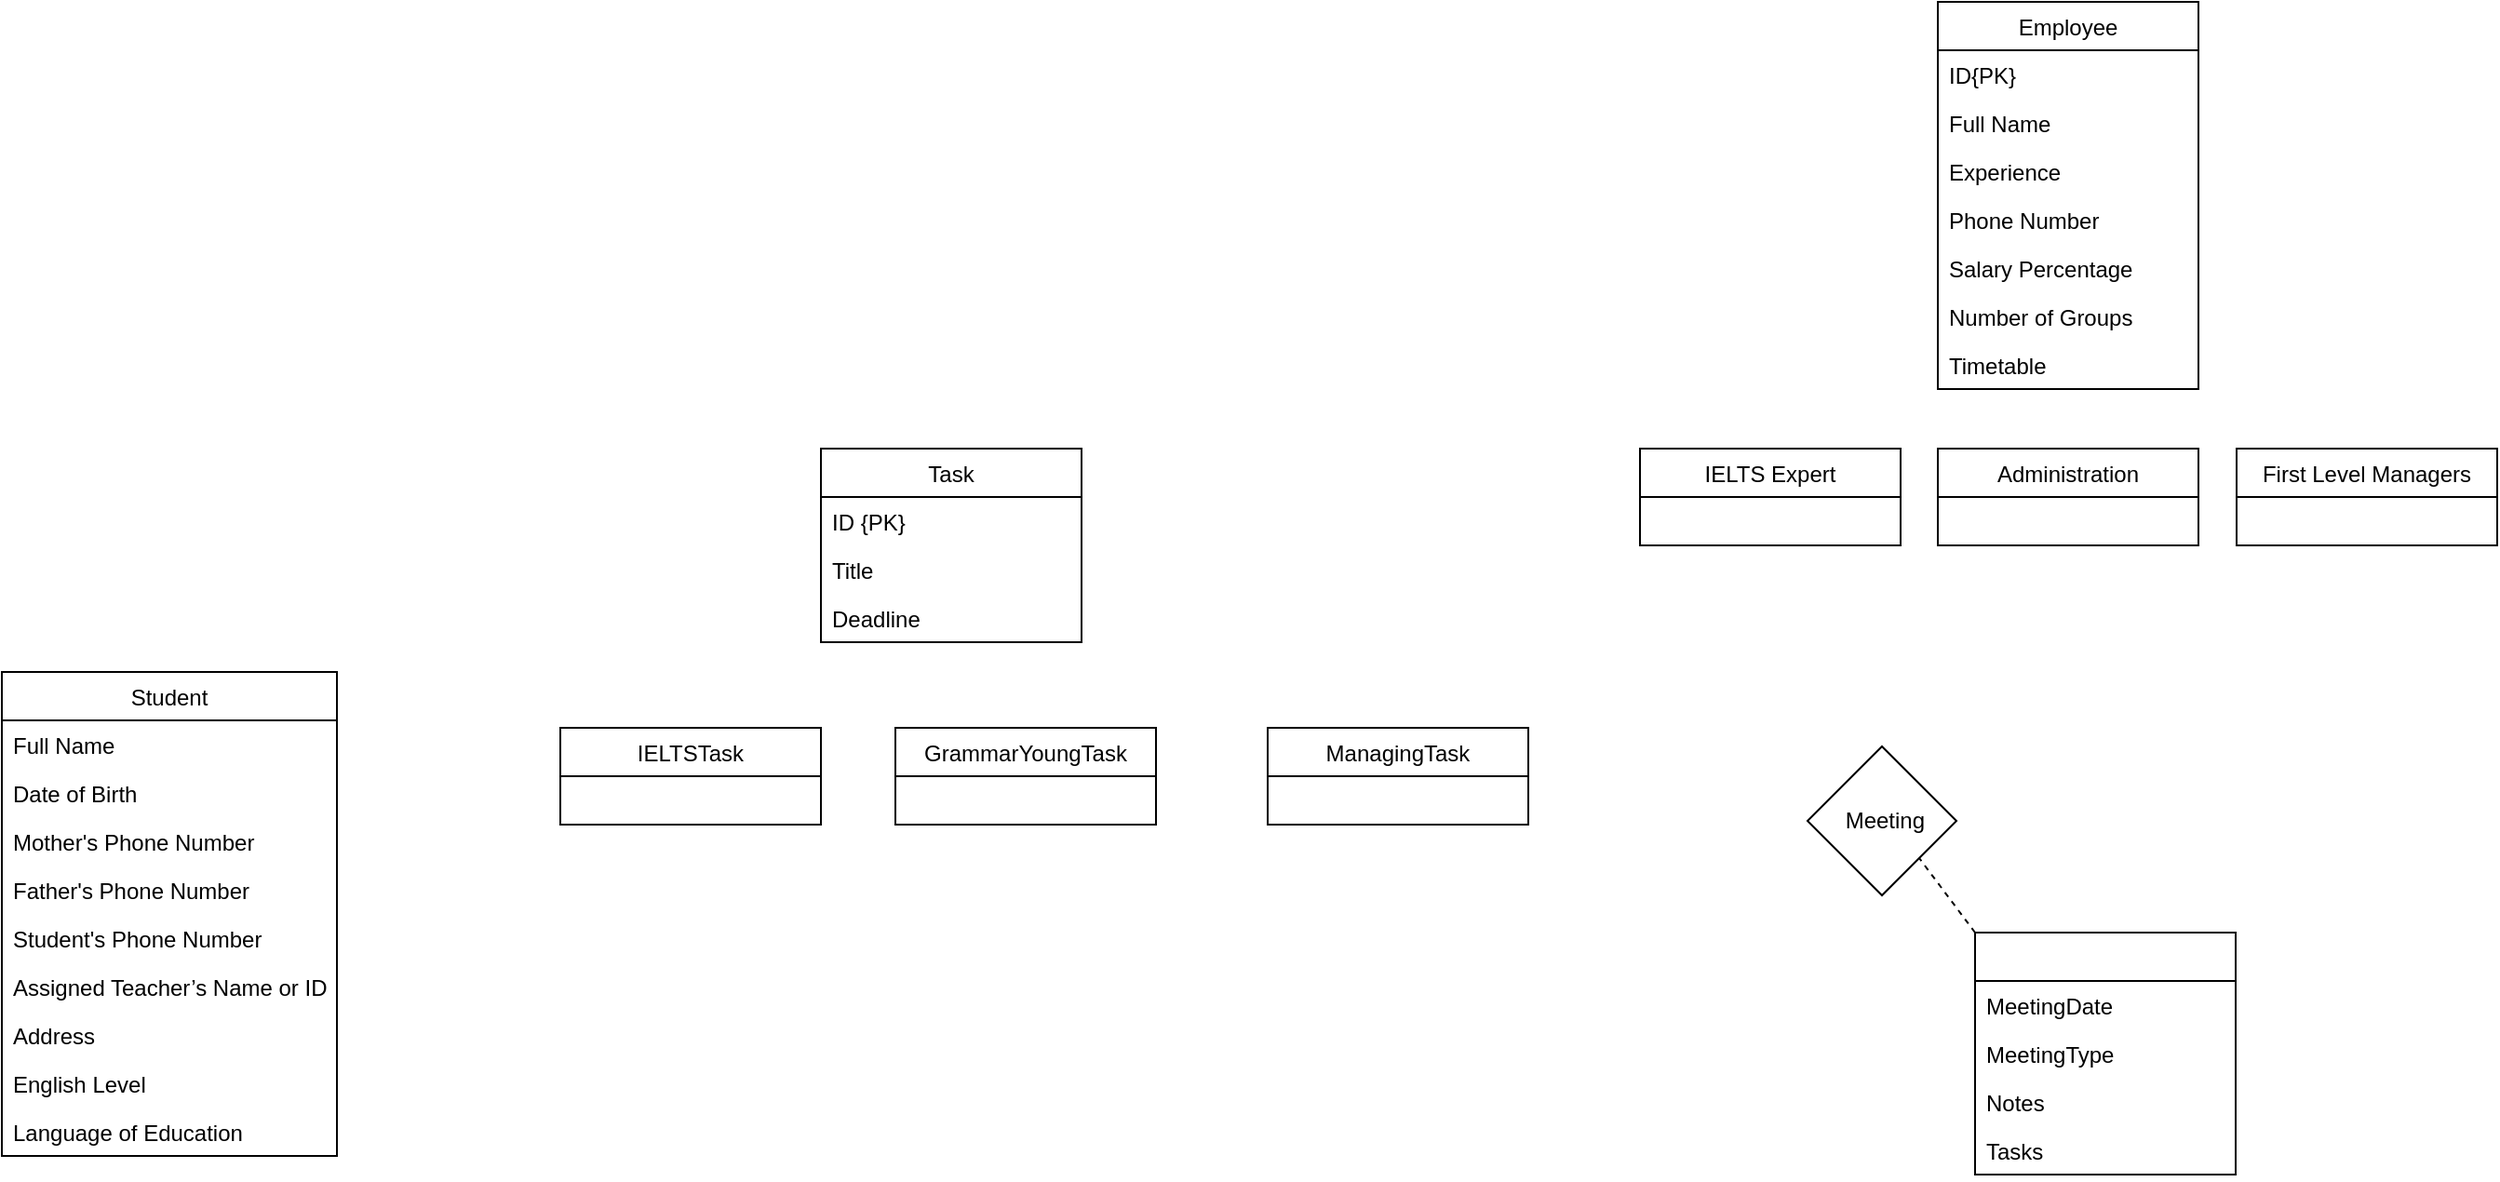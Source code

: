 <mxfile version="15.3.7" type="github">
  <diagram id="M4Xhn0rBgPrTl_8bc3lY" name="Page-1">
    <mxGraphModel dx="1447" dy="1919" grid="1" gridSize="10" guides="1" tooltips="1" connect="1" arrows="1" fold="1" page="1" pageScale="1" pageWidth="827" pageHeight="1169" math="0" shadow="0">
      <root>
        <mxCell id="0" />
        <mxCell id="1" parent="0" />
        <mxCell id="coNjwjQMjVHrAwpzzyyv-1" value="Student" style="swimlane;fontStyle=0;childLayout=stackLayout;horizontal=1;startSize=26;fillColor=none;horizontalStack=0;resizeParent=1;resizeParentMax=0;resizeLast=0;collapsible=1;marginBottom=0;" vertex="1" parent="1">
          <mxGeometry x="40" y="200" width="180" height="260" as="geometry" />
        </mxCell>
        <mxCell id="coNjwjQMjVHrAwpzzyyv-2" value="Full Name" style="text;strokeColor=none;fillColor=none;align=left;verticalAlign=top;spacingLeft=4;spacingRight=4;overflow=hidden;rotatable=0;points=[[0,0.5],[1,0.5]];portConstraint=eastwest;" vertex="1" parent="coNjwjQMjVHrAwpzzyyv-1">
          <mxGeometry y="26" width="180" height="26" as="geometry" />
        </mxCell>
        <mxCell id="coNjwjQMjVHrAwpzzyyv-3" value="Date of Birth" style="text;strokeColor=none;fillColor=none;align=left;verticalAlign=top;spacingLeft=4;spacingRight=4;overflow=hidden;rotatable=0;points=[[0,0.5],[1,0.5]];portConstraint=eastwest;" vertex="1" parent="coNjwjQMjVHrAwpzzyyv-1">
          <mxGeometry y="52" width="180" height="26" as="geometry" />
        </mxCell>
        <mxCell id="coNjwjQMjVHrAwpzzyyv-4" value="Mother&#39;s Phone Number" style="text;strokeColor=none;fillColor=none;align=left;verticalAlign=top;spacingLeft=4;spacingRight=4;overflow=hidden;rotatable=0;points=[[0,0.5],[1,0.5]];portConstraint=eastwest;" vertex="1" parent="coNjwjQMjVHrAwpzzyyv-1">
          <mxGeometry y="78" width="180" height="26" as="geometry" />
        </mxCell>
        <mxCell id="coNjwjQMjVHrAwpzzyyv-5" value="Father&#39;s Phone Number" style="text;strokeColor=none;fillColor=none;align=left;verticalAlign=top;spacingLeft=4;spacingRight=4;overflow=hidden;rotatable=0;points=[[0,0.5],[1,0.5]];portConstraint=eastwest;" vertex="1" parent="coNjwjQMjVHrAwpzzyyv-1">
          <mxGeometry y="104" width="180" height="26" as="geometry" />
        </mxCell>
        <mxCell id="coNjwjQMjVHrAwpzzyyv-6" value="Student&#39;s Phone Number" style="text;strokeColor=none;fillColor=none;align=left;verticalAlign=top;spacingLeft=4;spacingRight=4;overflow=hidden;rotatable=0;points=[[0,0.5],[1,0.5]];portConstraint=eastwest;" vertex="1" parent="coNjwjQMjVHrAwpzzyyv-1">
          <mxGeometry y="130" width="180" height="26" as="geometry" />
        </mxCell>
        <mxCell id="coNjwjQMjVHrAwpzzyyv-7" value="Assigned Teacher’s Name or ID " style="text;strokeColor=none;fillColor=none;align=left;verticalAlign=top;spacingLeft=4;spacingRight=4;overflow=hidden;rotatable=0;points=[[0,0.5],[1,0.5]];portConstraint=eastwest;" vertex="1" parent="coNjwjQMjVHrAwpzzyyv-1">
          <mxGeometry y="156" width="180" height="26" as="geometry" />
        </mxCell>
        <mxCell id="coNjwjQMjVHrAwpzzyyv-8" value="Address" style="text;strokeColor=none;fillColor=none;align=left;verticalAlign=top;spacingLeft=4;spacingRight=4;overflow=hidden;rotatable=0;points=[[0,0.5],[1,0.5]];portConstraint=eastwest;" vertex="1" parent="coNjwjQMjVHrAwpzzyyv-1">
          <mxGeometry y="182" width="180" height="26" as="geometry" />
        </mxCell>
        <mxCell id="coNjwjQMjVHrAwpzzyyv-9" value="English Level" style="text;strokeColor=none;fillColor=none;align=left;verticalAlign=top;spacingLeft=4;spacingRight=4;overflow=hidden;rotatable=0;points=[[0,0.5],[1,0.5]];portConstraint=eastwest;" vertex="1" parent="coNjwjQMjVHrAwpzzyyv-1">
          <mxGeometry y="208" width="180" height="26" as="geometry" />
        </mxCell>
        <mxCell id="coNjwjQMjVHrAwpzzyyv-10" value="Language of Education" style="text;strokeColor=none;fillColor=none;align=left;verticalAlign=top;spacingLeft=4;spacingRight=4;overflow=hidden;rotatable=0;points=[[0,0.5],[1,0.5]];portConstraint=eastwest;" vertex="1" parent="coNjwjQMjVHrAwpzzyyv-1">
          <mxGeometry y="234" width="180" height="26" as="geometry" />
        </mxCell>
        <mxCell id="coNjwjQMjVHrAwpzzyyv-11" value="IELTSTask" style="swimlane;fontStyle=0;childLayout=stackLayout;horizontal=1;startSize=26;fillColor=none;horizontalStack=0;resizeParent=1;resizeParentMax=0;resizeLast=0;collapsible=1;marginBottom=0;" vertex="1" parent="1">
          <mxGeometry x="340" y="230" width="140" height="52" as="geometry" />
        </mxCell>
        <mxCell id="coNjwjQMjVHrAwpzzyyv-15" value="GrammarYoungTask" style="swimlane;fontStyle=0;childLayout=stackLayout;horizontal=1;startSize=26;fillColor=none;horizontalStack=0;resizeParent=1;resizeParentMax=0;resizeLast=0;collapsible=1;marginBottom=0;" vertex="1" parent="1">
          <mxGeometry x="520" y="230" width="140" height="52" as="geometry" />
        </mxCell>
        <mxCell id="coNjwjQMjVHrAwpzzyyv-16" value="ManagingTask" style="swimlane;fontStyle=0;childLayout=stackLayout;horizontal=1;startSize=26;fillColor=none;horizontalStack=0;resizeParent=1;resizeParentMax=0;resizeLast=0;collapsible=1;marginBottom=0;" vertex="1" parent="1">
          <mxGeometry x="720" y="230" width="140" height="52" as="geometry" />
        </mxCell>
        <mxCell id="coNjwjQMjVHrAwpzzyyv-17" value="Task" style="swimlane;fontStyle=0;childLayout=stackLayout;horizontal=1;startSize=26;fillColor=none;horizontalStack=0;resizeParent=1;resizeParentMax=0;resizeLast=0;collapsible=1;marginBottom=0;" vertex="1" parent="1">
          <mxGeometry x="480" y="80" width="140" height="104" as="geometry" />
        </mxCell>
        <mxCell id="coNjwjQMjVHrAwpzzyyv-18" value="ID {PK}" style="text;strokeColor=none;fillColor=none;align=left;verticalAlign=top;spacingLeft=4;spacingRight=4;overflow=hidden;rotatable=0;points=[[0,0.5],[1,0.5]];portConstraint=eastwest;" vertex="1" parent="coNjwjQMjVHrAwpzzyyv-17">
          <mxGeometry y="26" width="140" height="26" as="geometry" />
        </mxCell>
        <mxCell id="coNjwjQMjVHrAwpzzyyv-19" value="Title" style="text;strokeColor=none;fillColor=none;align=left;verticalAlign=top;spacingLeft=4;spacingRight=4;overflow=hidden;rotatable=0;points=[[0,0.5],[1,0.5]];portConstraint=eastwest;" vertex="1" parent="coNjwjQMjVHrAwpzzyyv-17">
          <mxGeometry y="52" width="140" height="26" as="geometry" />
        </mxCell>
        <mxCell id="coNjwjQMjVHrAwpzzyyv-20" value="Deadline" style="text;strokeColor=none;fillColor=none;align=left;verticalAlign=top;spacingLeft=4;spacingRight=4;overflow=hidden;rotatable=0;points=[[0,0.5],[1,0.5]];portConstraint=eastwest;" vertex="1" parent="coNjwjQMjVHrAwpzzyyv-17">
          <mxGeometry y="78" width="140" height="26" as="geometry" />
        </mxCell>
        <mxCell id="coNjwjQMjVHrAwpzzyyv-21" value="Employee" style="swimlane;fontStyle=0;childLayout=stackLayout;horizontal=1;startSize=26;fillColor=none;horizontalStack=0;resizeParent=1;resizeParentMax=0;resizeLast=0;collapsible=1;marginBottom=0;" vertex="1" parent="1">
          <mxGeometry x="1080" y="-160" width="140" height="208" as="geometry" />
        </mxCell>
        <mxCell id="coNjwjQMjVHrAwpzzyyv-22" value="ID{PK}" style="text;strokeColor=none;fillColor=none;align=left;verticalAlign=top;spacingLeft=4;spacingRight=4;overflow=hidden;rotatable=0;points=[[0,0.5],[1,0.5]];portConstraint=eastwest;" vertex="1" parent="coNjwjQMjVHrAwpzzyyv-21">
          <mxGeometry y="26" width="140" height="26" as="geometry" />
        </mxCell>
        <mxCell id="coNjwjQMjVHrAwpzzyyv-23" value="Full Name" style="text;strokeColor=none;fillColor=none;align=left;verticalAlign=top;spacingLeft=4;spacingRight=4;overflow=hidden;rotatable=0;points=[[0,0.5],[1,0.5]];portConstraint=eastwest;" vertex="1" parent="coNjwjQMjVHrAwpzzyyv-21">
          <mxGeometry y="52" width="140" height="26" as="geometry" />
        </mxCell>
        <mxCell id="coNjwjQMjVHrAwpzzyyv-24" value="Experience" style="text;strokeColor=none;fillColor=none;align=left;verticalAlign=top;spacingLeft=4;spacingRight=4;overflow=hidden;rotatable=0;points=[[0,0.5],[1,0.5]];portConstraint=eastwest;" vertex="1" parent="coNjwjQMjVHrAwpzzyyv-21">
          <mxGeometry y="78" width="140" height="26" as="geometry" />
        </mxCell>
        <mxCell id="coNjwjQMjVHrAwpzzyyv-25" value="Phone Number" style="text;strokeColor=none;fillColor=none;align=left;verticalAlign=top;spacingLeft=4;spacingRight=4;overflow=hidden;rotatable=0;points=[[0,0.5],[1,0.5]];portConstraint=eastwest;" vertex="1" parent="coNjwjQMjVHrAwpzzyyv-21">
          <mxGeometry y="104" width="140" height="26" as="geometry" />
        </mxCell>
        <mxCell id="coNjwjQMjVHrAwpzzyyv-26" value="Salary Percentage" style="text;strokeColor=none;fillColor=none;align=left;verticalAlign=top;spacingLeft=4;spacingRight=4;overflow=hidden;rotatable=0;points=[[0,0.5],[1,0.5]];portConstraint=eastwest;" vertex="1" parent="coNjwjQMjVHrAwpzzyyv-21">
          <mxGeometry y="130" width="140" height="26" as="geometry" />
        </mxCell>
        <mxCell id="coNjwjQMjVHrAwpzzyyv-27" value="Number of Groups" style="text;strokeColor=none;fillColor=none;align=left;verticalAlign=top;spacingLeft=4;spacingRight=4;overflow=hidden;rotatable=0;points=[[0,0.5],[1,0.5]];portConstraint=eastwest;" vertex="1" parent="coNjwjQMjVHrAwpzzyyv-21">
          <mxGeometry y="156" width="140" height="26" as="geometry" />
        </mxCell>
        <mxCell id="coNjwjQMjVHrAwpzzyyv-28" value="Timetable" style="text;strokeColor=none;fillColor=none;align=left;verticalAlign=top;spacingLeft=4;spacingRight=4;overflow=hidden;rotatable=0;points=[[0,0.5],[1,0.5]];portConstraint=eastwest;" vertex="1" parent="coNjwjQMjVHrAwpzzyyv-21">
          <mxGeometry y="182" width="140" height="26" as="geometry" />
        </mxCell>
        <mxCell id="coNjwjQMjVHrAwpzzyyv-33" value="IELTS Expert" style="swimlane;fontStyle=0;childLayout=stackLayout;horizontal=1;startSize=26;fillColor=none;horizontalStack=0;resizeParent=1;resizeParentMax=0;resizeLast=0;collapsible=1;marginBottom=0;" vertex="1" parent="1">
          <mxGeometry x="920" y="80" width="140" height="52" as="geometry" />
        </mxCell>
        <mxCell id="coNjwjQMjVHrAwpzzyyv-37" value="Administration" style="swimlane;fontStyle=0;childLayout=stackLayout;horizontal=1;startSize=26;fillColor=none;horizontalStack=0;resizeParent=1;resizeParentMax=0;resizeLast=0;collapsible=1;marginBottom=0;" vertex="1" parent="1">
          <mxGeometry x="1080" y="80" width="140" height="52" as="geometry" />
        </mxCell>
        <mxCell id="coNjwjQMjVHrAwpzzyyv-38" value="First Level Managers" style="swimlane;fontStyle=0;childLayout=stackLayout;horizontal=1;startSize=26;fillColor=none;horizontalStack=0;resizeParent=1;resizeParentMax=0;resizeLast=0;collapsible=1;marginBottom=0;" vertex="1" parent="1">
          <mxGeometry x="1240.5" y="80" width="140" height="52" as="geometry" />
        </mxCell>
        <mxCell id="coNjwjQMjVHrAwpzzyyv-39" value="&amp;nbsp;Meeting" style="rhombus;whiteSpace=wrap;html=1;" vertex="1" parent="1">
          <mxGeometry x="1010" y="240" width="80" height="80" as="geometry" />
        </mxCell>
        <mxCell id="coNjwjQMjVHrAwpzzyyv-41" value="" style="swimlane;fontStyle=0;childLayout=stackLayout;horizontal=1;startSize=26;fillColor=none;horizontalStack=0;resizeParent=1;resizeParentMax=0;resizeLast=0;collapsible=1;marginBottom=0;" vertex="1" parent="1">
          <mxGeometry x="1100" y="340" width="140" height="130" as="geometry" />
        </mxCell>
        <mxCell id="coNjwjQMjVHrAwpzzyyv-42" value="MeetingDate" style="text;strokeColor=none;fillColor=none;align=left;verticalAlign=top;spacingLeft=4;spacingRight=4;overflow=hidden;rotatable=0;points=[[0,0.5],[1,0.5]];portConstraint=eastwest;" vertex="1" parent="coNjwjQMjVHrAwpzzyyv-41">
          <mxGeometry y="26" width="140" height="26" as="geometry" />
        </mxCell>
        <mxCell id="coNjwjQMjVHrAwpzzyyv-43" value="MeetingType" style="text;strokeColor=none;fillColor=none;align=left;verticalAlign=top;spacingLeft=4;spacingRight=4;overflow=hidden;rotatable=0;points=[[0,0.5],[1,0.5]];portConstraint=eastwest;" vertex="1" parent="coNjwjQMjVHrAwpzzyyv-41">
          <mxGeometry y="52" width="140" height="26" as="geometry" />
        </mxCell>
        <mxCell id="coNjwjQMjVHrAwpzzyyv-44" value="Notes" style="text;strokeColor=none;fillColor=none;align=left;verticalAlign=top;spacingLeft=4;spacingRight=4;overflow=hidden;rotatable=0;points=[[0,0.5],[1,0.5]];portConstraint=eastwest;" vertex="1" parent="coNjwjQMjVHrAwpzzyyv-41">
          <mxGeometry y="78" width="140" height="26" as="geometry" />
        </mxCell>
        <mxCell id="coNjwjQMjVHrAwpzzyyv-45" value="Tasks" style="text;strokeColor=none;fillColor=none;align=left;verticalAlign=top;spacingLeft=4;spacingRight=4;overflow=hidden;rotatable=0;points=[[0,0.5],[1,0.5]];portConstraint=eastwest;" vertex="1" parent="coNjwjQMjVHrAwpzzyyv-41">
          <mxGeometry y="104" width="140" height="26" as="geometry" />
        </mxCell>
        <mxCell id="coNjwjQMjVHrAwpzzyyv-46" value="" style="endArrow=none;dashed=1;html=1;exitX=0;exitY=0;exitDx=0;exitDy=0;entryX=1;entryY=1;entryDx=0;entryDy=0;" edge="1" parent="1" source="coNjwjQMjVHrAwpzzyyv-41" target="coNjwjQMjVHrAwpzzyyv-39">
          <mxGeometry width="50" height="50" relative="1" as="geometry">
            <mxPoint x="990" y="340" as="sourcePoint" />
            <mxPoint x="1040" y="290" as="targetPoint" />
          </mxGeometry>
        </mxCell>
      </root>
    </mxGraphModel>
  </diagram>
</mxfile>
